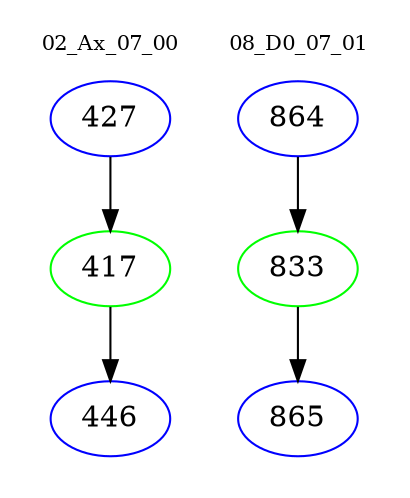 digraph{
subgraph cluster_0 {
color = white
label = "02_Ax_07_00";
fontsize=10;
T0_427 [label="427", color="blue"]
T0_427 -> T0_417 [color="black"]
T0_417 [label="417", color="green"]
T0_417 -> T0_446 [color="black"]
T0_446 [label="446", color="blue"]
}
subgraph cluster_1 {
color = white
label = "08_D0_07_01";
fontsize=10;
T1_864 [label="864", color="blue"]
T1_864 -> T1_833 [color="black"]
T1_833 [label="833", color="green"]
T1_833 -> T1_865 [color="black"]
T1_865 [label="865", color="blue"]
}
}
